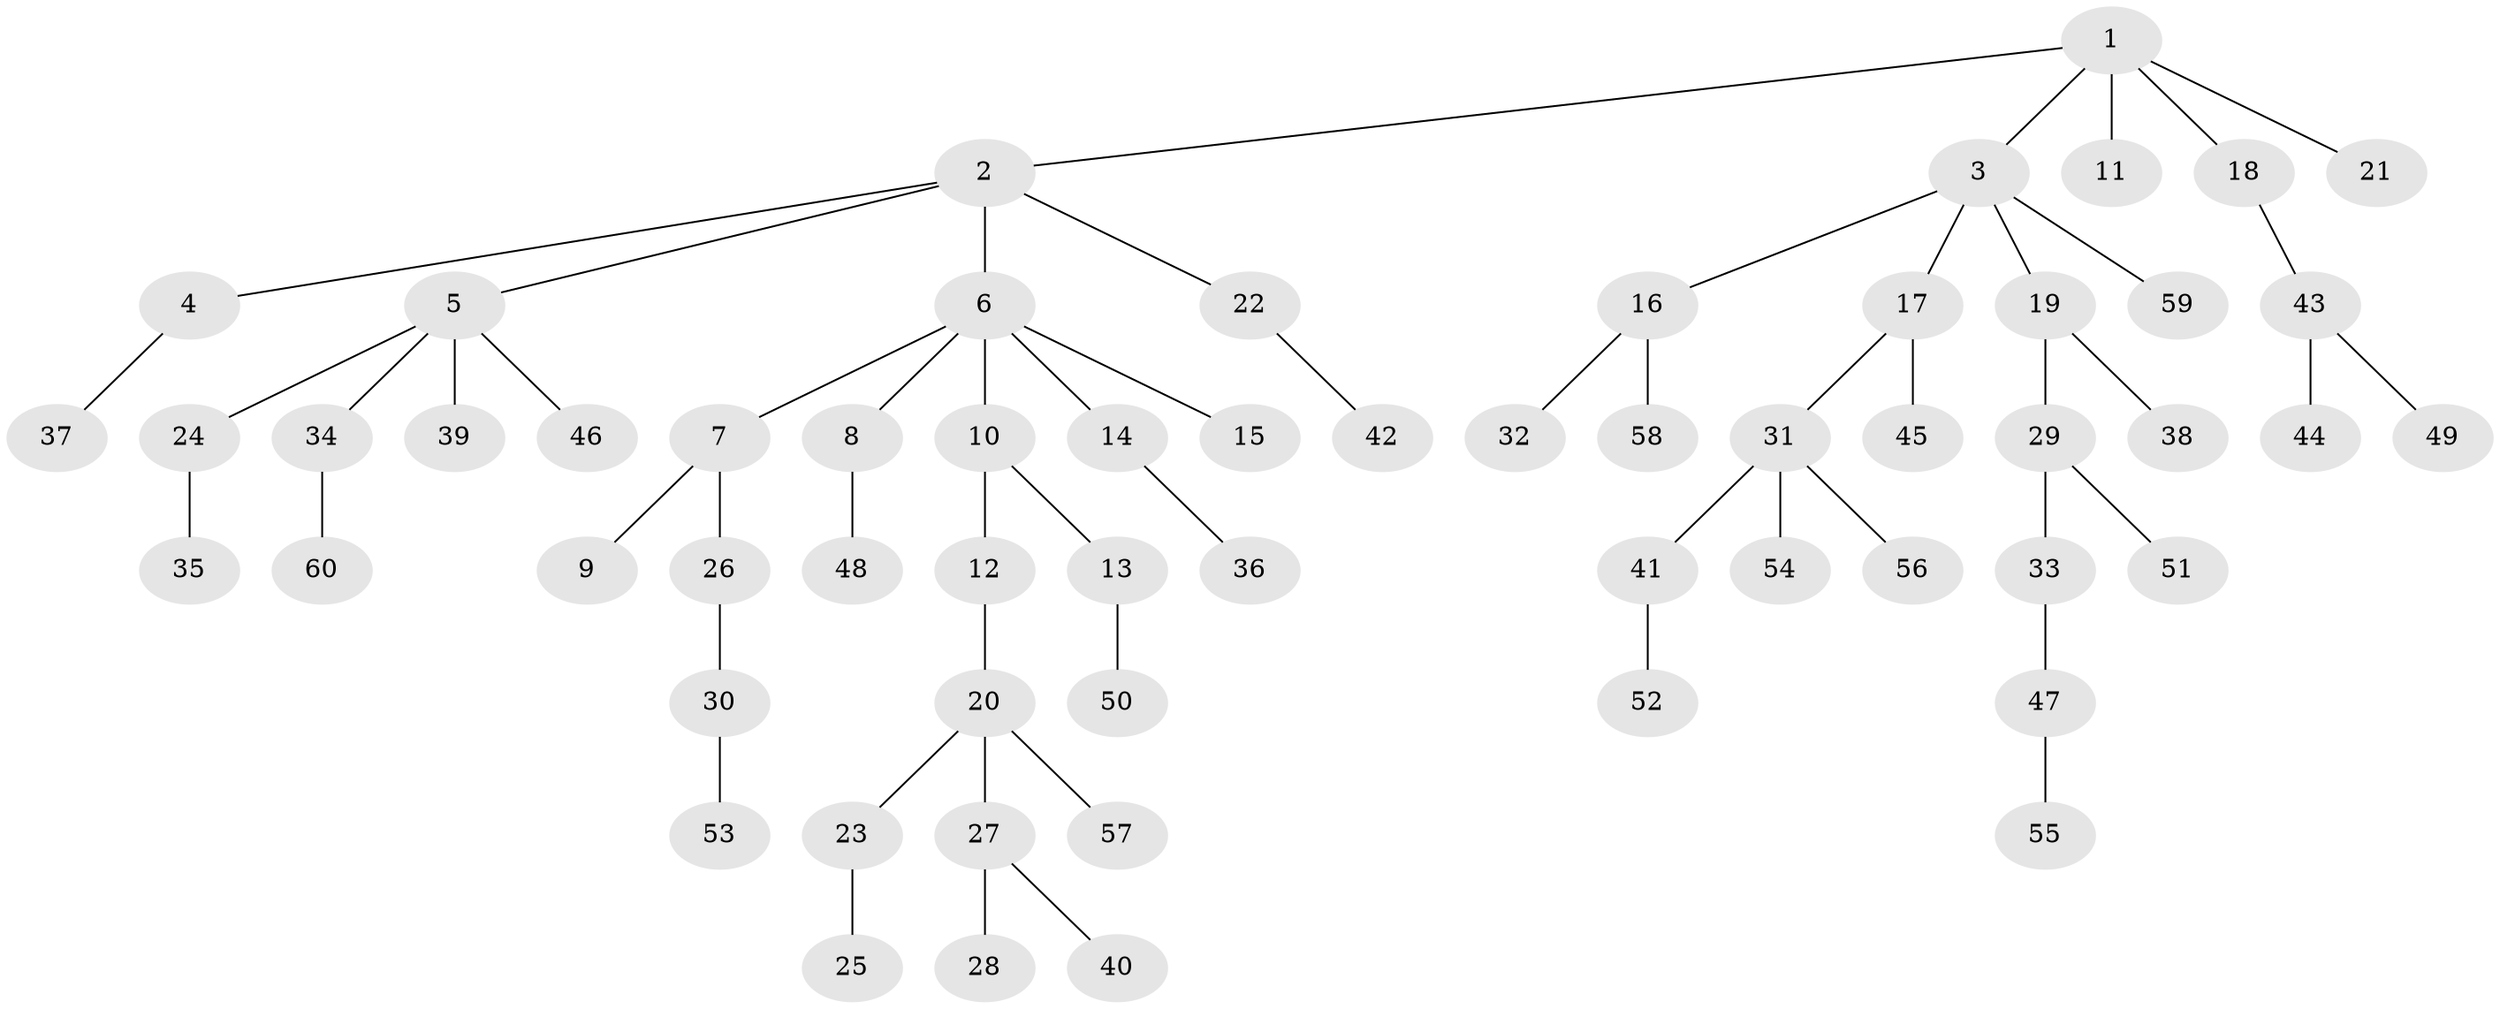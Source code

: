 // Generated by graph-tools (version 1.1) at 2025/53/03/09/25 04:53:49]
// undirected, 60 vertices, 59 edges
graph export_dot {
graph [start="1"]
  node [color=gray90,style=filled];
  1;
  2;
  3;
  4;
  5;
  6;
  7;
  8;
  9;
  10;
  11;
  12;
  13;
  14;
  15;
  16;
  17;
  18;
  19;
  20;
  21;
  22;
  23;
  24;
  25;
  26;
  27;
  28;
  29;
  30;
  31;
  32;
  33;
  34;
  35;
  36;
  37;
  38;
  39;
  40;
  41;
  42;
  43;
  44;
  45;
  46;
  47;
  48;
  49;
  50;
  51;
  52;
  53;
  54;
  55;
  56;
  57;
  58;
  59;
  60;
  1 -- 2;
  1 -- 3;
  1 -- 11;
  1 -- 18;
  1 -- 21;
  2 -- 4;
  2 -- 5;
  2 -- 6;
  2 -- 22;
  3 -- 16;
  3 -- 17;
  3 -- 19;
  3 -- 59;
  4 -- 37;
  5 -- 24;
  5 -- 34;
  5 -- 39;
  5 -- 46;
  6 -- 7;
  6 -- 8;
  6 -- 10;
  6 -- 14;
  6 -- 15;
  7 -- 9;
  7 -- 26;
  8 -- 48;
  10 -- 12;
  10 -- 13;
  12 -- 20;
  13 -- 50;
  14 -- 36;
  16 -- 32;
  16 -- 58;
  17 -- 31;
  17 -- 45;
  18 -- 43;
  19 -- 29;
  19 -- 38;
  20 -- 23;
  20 -- 27;
  20 -- 57;
  22 -- 42;
  23 -- 25;
  24 -- 35;
  26 -- 30;
  27 -- 28;
  27 -- 40;
  29 -- 33;
  29 -- 51;
  30 -- 53;
  31 -- 41;
  31 -- 54;
  31 -- 56;
  33 -- 47;
  34 -- 60;
  41 -- 52;
  43 -- 44;
  43 -- 49;
  47 -- 55;
}
